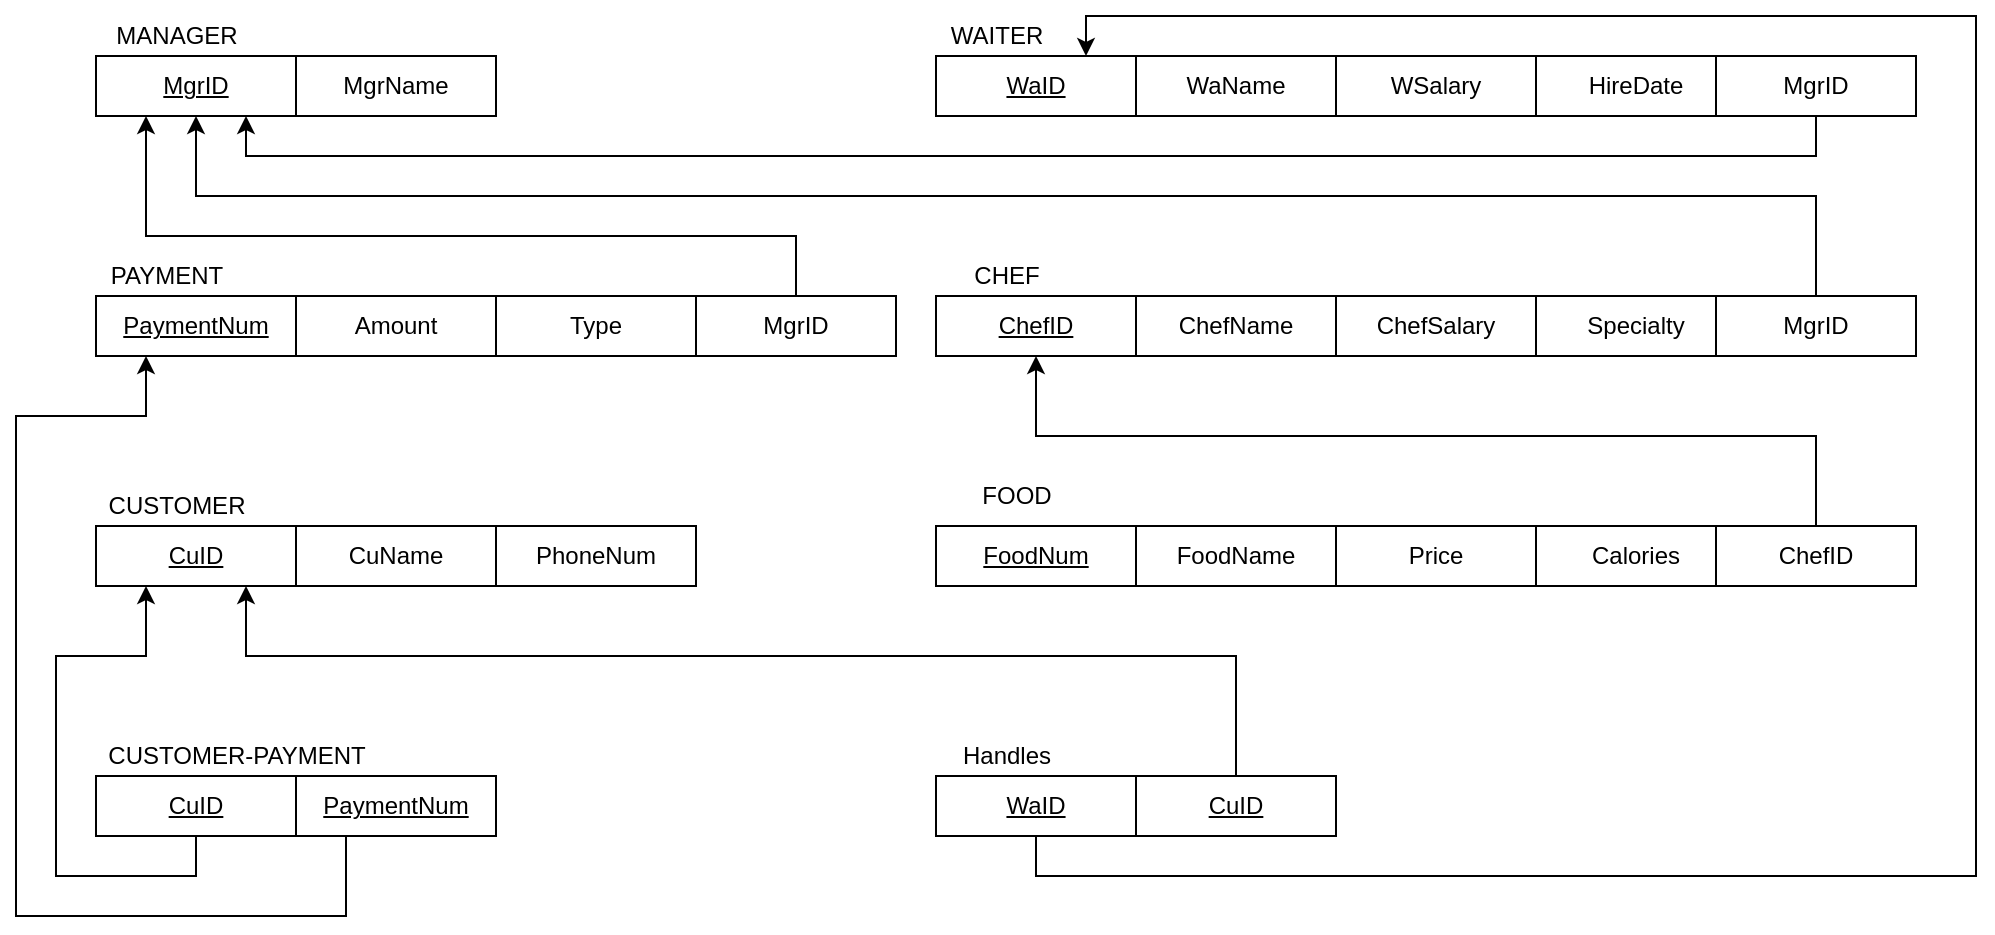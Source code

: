 <mxfile version="12.9.10" type="device" pages="2"><diagram id="C5RBs43oDa-KdzZeNtuy" name="Page-1"><mxGraphModel dx="1422" dy="745" grid="1" gridSize="10" guides="1" tooltips="1" connect="1" arrows="1" fold="1" page="1" pageScale="1" pageWidth="827" pageHeight="1169" math="0" shadow="0"><root><mxCell id="WIyWlLk6GJQsqaUBKTNV-0"/><mxCell id="WIyWlLk6GJQsqaUBKTNV-1" parent="WIyWlLk6GJQsqaUBKTNV-0"/><mxCell id="iNx5Ts7NWLDXLqK_u4we-7" value="MANAGER" style="text;html=1;align=center;verticalAlign=middle;resizable=0;points=[];autosize=1;" parent="WIyWlLk6GJQsqaUBKTNV-1" vertex="1"><mxGeometry x="140" y="170" width="80" height="20" as="geometry"/></mxCell><mxCell id="iNx5Ts7NWLDXLqK_u4we-11" value="" style="group" parent="WIyWlLk6GJQsqaUBKTNV-1" vertex="1" connectable="0"><mxGeometry x="140" y="190" width="300" height="30" as="geometry"/></mxCell><mxCell id="iNx5Ts7NWLDXLqK_u4we-6" value="&lt;u&gt;MgrID&lt;/u&gt;" style="rounded=0;whiteSpace=wrap;html=1;strokeColor=#000000;" parent="iNx5Ts7NWLDXLqK_u4we-11" vertex="1"><mxGeometry width="100" height="30" as="geometry"/></mxCell><mxCell id="iNx5Ts7NWLDXLqK_u4we-9" value="MgrName" style="rounded=0;whiteSpace=wrap;html=1;strokeColor=#000000;" parent="iNx5Ts7NWLDXLqK_u4we-11" vertex="1"><mxGeometry x="100" width="100" height="30" as="geometry"/></mxCell><mxCell id="iNx5Ts7NWLDXLqK_u4we-38" value="&lt;u style=&quot;white-space: normal&quot;&gt;CuID&lt;/u&gt;" style="rounded=0;whiteSpace=wrap;html=1;strokeColor=#000000;" parent="WIyWlLk6GJQsqaUBKTNV-1" vertex="1"><mxGeometry x="140" y="425" width="100" height="30" as="geometry"/></mxCell><mxCell id="iNx5Ts7NWLDXLqK_u4we-40" value="&lt;span style=&quot;white-space: normal&quot;&gt;CuName&lt;/span&gt;" style="rounded=0;whiteSpace=wrap;html=1;strokeColor=#000000;" parent="WIyWlLk6GJQsqaUBKTNV-1" vertex="1"><mxGeometry x="240" y="425" width="100" height="30" as="geometry"/></mxCell><mxCell id="iNx5Ts7NWLDXLqK_u4we-41" value="&lt;span style=&quot;white-space: normal&quot;&gt;PhoneNum&lt;/span&gt;" style="rounded=0;whiteSpace=wrap;html=1;strokeColor=#000000;" parent="WIyWlLk6GJQsqaUBKTNV-1" vertex="1"><mxGeometry x="340" y="425" width="100" height="30" as="geometry"/></mxCell><mxCell id="D3KfgesA1beTCnYmyuTA-4" value="" style="group" parent="WIyWlLk6GJQsqaUBKTNV-1" vertex="1" connectable="0"><mxGeometry x="560" y="190" width="300" height="30" as="geometry"/></mxCell><mxCell id="D3KfgesA1beTCnYmyuTA-5" value="&lt;u style=&quot;white-space: normal&quot;&gt;WaID&lt;/u&gt;" style="rounded=0;whiteSpace=wrap;html=1;strokeColor=#000000;" parent="D3KfgesA1beTCnYmyuTA-4" vertex="1"><mxGeometry width="100" height="30" as="geometry"/></mxCell><mxCell id="D3KfgesA1beTCnYmyuTA-6" value="&lt;span style=&quot;white-space: normal&quot;&gt;WaName&lt;/span&gt;" style="rounded=0;whiteSpace=wrap;html=1;strokeColor=#000000;" parent="D3KfgesA1beTCnYmyuTA-4" vertex="1"><mxGeometry x="100" width="100" height="30" as="geometry"/></mxCell><mxCell id="D3KfgesA1beTCnYmyuTA-7" value="&lt;span style=&quot;white-space: normal&quot;&gt;WSalary&lt;/span&gt;" style="rounded=0;whiteSpace=wrap;html=1;strokeColor=#000000;" parent="D3KfgesA1beTCnYmyuTA-4" vertex="1"><mxGeometry x="200" width="100" height="30" as="geometry"/></mxCell><mxCell id="D3KfgesA1beTCnYmyuTA-8" value="WAITER" style="text;html=1;align=center;verticalAlign=middle;resizable=0;points=[];autosize=1;" parent="WIyWlLk6GJQsqaUBKTNV-1" vertex="1"><mxGeometry x="560" y="170" width="60" height="20" as="geometry"/></mxCell><mxCell id="D3KfgesA1beTCnYmyuTA-9" value="&lt;span style=&quot;white-space: normal&quot;&gt;HireDate&lt;/span&gt;" style="rounded=0;whiteSpace=wrap;html=1;strokeColor=#000000;" parent="WIyWlLk6GJQsqaUBKTNV-1" vertex="1"><mxGeometry x="860" y="190" width="100" height="30" as="geometry"/></mxCell><mxCell id="D3KfgesA1beTCnYmyuTA-41" style="edgeStyle=orthogonalEdgeStyle;rounded=0;orthogonalLoop=1;jettySize=auto;html=1;entryX=0.75;entryY=1;entryDx=0;entryDy=0;endArrow=classic;endFill=1;" parent="WIyWlLk6GJQsqaUBKTNV-1" source="D3KfgesA1beTCnYmyuTA-10" target="iNx5Ts7NWLDXLqK_u4we-6" edge="1"><mxGeometry relative="1" as="geometry"><Array as="points"><mxPoint x="1000" y="240"/><mxPoint x="215" y="240"/></Array></mxGeometry></mxCell><mxCell id="D3KfgesA1beTCnYmyuTA-10" value="&lt;span style=&quot;white-space: normal&quot;&gt;MgrID&lt;/span&gt;" style="rounded=0;whiteSpace=wrap;html=1;strokeColor=#000000;" parent="WIyWlLk6GJQsqaUBKTNV-1" vertex="1"><mxGeometry x="950" y="190" width="100" height="30" as="geometry"/></mxCell><mxCell id="D3KfgesA1beTCnYmyuTA-14" value="" style="group" parent="WIyWlLk6GJQsqaUBKTNV-1" vertex="1" connectable="0"><mxGeometry x="560" y="310" width="300" height="30" as="geometry"/></mxCell><mxCell id="D3KfgesA1beTCnYmyuTA-15" value="&lt;u style=&quot;white-space: normal&quot;&gt;ChefID&lt;/u&gt;" style="rounded=0;whiteSpace=wrap;html=1;strokeColor=#000000;" parent="D3KfgesA1beTCnYmyuTA-14" vertex="1"><mxGeometry width="100" height="30" as="geometry"/></mxCell><mxCell id="D3KfgesA1beTCnYmyuTA-16" value="&lt;span style=&quot;white-space: normal&quot;&gt;ChefName&lt;/span&gt;" style="rounded=0;whiteSpace=wrap;html=1;strokeColor=#000000;" parent="D3KfgesA1beTCnYmyuTA-14" vertex="1"><mxGeometry x="100" width="100" height="30" as="geometry"/></mxCell><mxCell id="D3KfgesA1beTCnYmyuTA-17" value="&lt;span style=&quot;white-space: normal&quot;&gt;ChefSalary&lt;/span&gt;" style="rounded=0;whiteSpace=wrap;html=1;strokeColor=#000000;" parent="D3KfgesA1beTCnYmyuTA-14" vertex="1"><mxGeometry x="200" width="100" height="30" as="geometry"/></mxCell><mxCell id="D3KfgesA1beTCnYmyuTA-18" value="CHEF" style="text;html=1;align=center;verticalAlign=middle;resizable=0;points=[];autosize=1;" parent="WIyWlLk6GJQsqaUBKTNV-1" vertex="1"><mxGeometry x="570" y="290" width="50" height="20" as="geometry"/></mxCell><mxCell id="D3KfgesA1beTCnYmyuTA-19" value="&lt;span style=&quot;white-space: normal&quot;&gt;Specialty&lt;/span&gt;" style="rounded=0;whiteSpace=wrap;html=1;strokeColor=#000000;" parent="WIyWlLk6GJQsqaUBKTNV-1" vertex="1"><mxGeometry x="860" y="310" width="100" height="30" as="geometry"/></mxCell><mxCell id="D3KfgesA1beTCnYmyuTA-40" style="edgeStyle=orthogonalEdgeStyle;rounded=0;orthogonalLoop=1;jettySize=auto;html=1;entryX=0.5;entryY=1;entryDx=0;entryDy=0;endArrow=classic;endFill=1;" parent="WIyWlLk6GJQsqaUBKTNV-1" source="D3KfgesA1beTCnYmyuTA-20" target="iNx5Ts7NWLDXLqK_u4we-6" edge="1"><mxGeometry relative="1" as="geometry"><Array as="points"><mxPoint x="1000" y="260"/><mxPoint x="190" y="260"/></Array></mxGeometry></mxCell><mxCell id="D3KfgesA1beTCnYmyuTA-20" value="&lt;span style=&quot;white-space: normal&quot;&gt;MgrID&lt;/span&gt;" style="rounded=0;whiteSpace=wrap;html=1;strokeColor=#000000;" parent="WIyWlLk6GJQsqaUBKTNV-1" vertex="1"><mxGeometry x="950" y="310" width="100" height="30" as="geometry"/></mxCell><mxCell id="D3KfgesA1beTCnYmyuTA-24" value="" style="group" parent="WIyWlLk6GJQsqaUBKTNV-1" vertex="1" connectable="0"><mxGeometry x="560" y="425" width="300" height="30" as="geometry"/></mxCell><mxCell id="D3KfgesA1beTCnYmyuTA-25" value="&lt;u style=&quot;white-space: normal&quot;&gt;FoodNum&lt;/u&gt;" style="rounded=0;whiteSpace=wrap;html=1;strokeColor=#000000;" parent="D3KfgesA1beTCnYmyuTA-24" vertex="1"><mxGeometry width="100" height="30" as="geometry"/></mxCell><mxCell id="D3KfgesA1beTCnYmyuTA-26" value="&lt;span style=&quot;white-space: normal&quot;&gt;FoodName&lt;/span&gt;" style="rounded=0;whiteSpace=wrap;html=1;strokeColor=#000000;" parent="D3KfgesA1beTCnYmyuTA-24" vertex="1"><mxGeometry x="100" width="100" height="30" as="geometry"/></mxCell><mxCell id="D3KfgesA1beTCnYmyuTA-27" value="&lt;span style=&quot;white-space: normal&quot;&gt;Price&lt;/span&gt;" style="rounded=0;whiteSpace=wrap;html=1;strokeColor=#000000;" parent="D3KfgesA1beTCnYmyuTA-24" vertex="1"><mxGeometry x="200" width="100" height="30" as="geometry"/></mxCell><mxCell id="D3KfgesA1beTCnYmyuTA-28" value="FOOD" style="text;html=1;align=center;verticalAlign=middle;resizable=0;points=[];autosize=1;" parent="WIyWlLk6GJQsqaUBKTNV-1" vertex="1"><mxGeometry x="575" y="400" width="50" height="20" as="geometry"/></mxCell><mxCell id="D3KfgesA1beTCnYmyuTA-29" value="&lt;span style=&quot;white-space: normal&quot;&gt;Calories&lt;/span&gt;" style="rounded=0;whiteSpace=wrap;html=1;strokeColor=#000000;" parent="WIyWlLk6GJQsqaUBKTNV-1" vertex="1"><mxGeometry x="860" y="425" width="100" height="30" as="geometry"/></mxCell><mxCell id="D3KfgesA1beTCnYmyuTA-43" style="edgeStyle=orthogonalEdgeStyle;rounded=0;orthogonalLoop=1;jettySize=auto;html=1;entryX=0.5;entryY=1;entryDx=0;entryDy=0;endArrow=classic;endFill=1;" parent="WIyWlLk6GJQsqaUBKTNV-1" source="D3KfgesA1beTCnYmyuTA-30" target="D3KfgesA1beTCnYmyuTA-15" edge="1"><mxGeometry relative="1" as="geometry"><Array as="points"><mxPoint x="1000" y="380"/><mxPoint x="610" y="380"/></Array></mxGeometry></mxCell><mxCell id="D3KfgesA1beTCnYmyuTA-30" value="ChefID" style="rounded=0;whiteSpace=wrap;html=1;strokeColor=#000000;" parent="WIyWlLk6GJQsqaUBKTNV-1" vertex="1"><mxGeometry x="950" y="425" width="100" height="30" as="geometry"/></mxCell><mxCell id="D3KfgesA1beTCnYmyuTA-44" style="edgeStyle=orthogonalEdgeStyle;rounded=0;orthogonalLoop=1;jettySize=auto;html=1;exitX=0.5;exitY=1;exitDx=0;exitDy=0;entryX=0.75;entryY=0;entryDx=0;entryDy=0;endArrow=classic;endFill=1;" parent="WIyWlLk6GJQsqaUBKTNV-1" source="-fXFCYt0uQLmvBoakFho-0" target="D3KfgesA1beTCnYmyuTA-5" edge="1"><mxGeometry relative="1" as="geometry"><Array as="points"><mxPoint x="610" y="600"/><mxPoint x="1080" y="600"/><mxPoint x="1080" y="170"/><mxPoint x="635" y="170"/></Array><mxPoint x="1125" y="420" as="sourcePoint"/></mxGeometry></mxCell><mxCell id="D3KfgesA1beTCnYmyuTA-33" value="&lt;u style=&quot;white-space: normal&quot;&gt;PaymentNum&lt;/u&gt;" style="rounded=0;whiteSpace=wrap;html=1;strokeColor=#000000;" parent="WIyWlLk6GJQsqaUBKTNV-1" vertex="1"><mxGeometry x="140" y="310" width="100" height="30" as="geometry"/></mxCell><mxCell id="D3KfgesA1beTCnYmyuTA-34" value="&lt;span style=&quot;white-space: normal&quot;&gt;Amount&lt;/span&gt;" style="rounded=0;whiteSpace=wrap;html=1;strokeColor=#000000;" parent="WIyWlLk6GJQsqaUBKTNV-1" vertex="1"><mxGeometry x="240" y="310" width="100" height="30" as="geometry"/></mxCell><mxCell id="D3KfgesA1beTCnYmyuTA-35" value="&lt;span style=&quot;white-space: normal&quot;&gt;Type&lt;/span&gt;" style="rounded=0;whiteSpace=wrap;html=1;strokeColor=#000000;" parent="WIyWlLk6GJQsqaUBKTNV-1" vertex="1"><mxGeometry x="340" y="310" width="100" height="30" as="geometry"/></mxCell><mxCell id="D3KfgesA1beTCnYmyuTA-56" style="edgeStyle=orthogonalEdgeStyle;rounded=0;orthogonalLoop=1;jettySize=auto;html=1;exitX=0.5;exitY=0;exitDx=0;exitDy=0;entryX=0.25;entryY=1;entryDx=0;entryDy=0;endArrow=classic;endFill=1;" parent="WIyWlLk6GJQsqaUBKTNV-1" source="D3KfgesA1beTCnYmyuTA-54" target="iNx5Ts7NWLDXLqK_u4we-6" edge="1"><mxGeometry relative="1" as="geometry"><Array as="points"><mxPoint x="490" y="280"/><mxPoint x="165" y="280"/></Array></mxGeometry></mxCell><mxCell id="D3KfgesA1beTCnYmyuTA-54" value="MgrID" style="rounded=0;whiteSpace=wrap;html=1;strokeColor=#000000;" parent="WIyWlLk6GJQsqaUBKTNV-1" vertex="1"><mxGeometry x="440" y="310" width="100" height="30" as="geometry"/></mxCell><mxCell id="D3KfgesA1beTCnYmyuTA-37" value="PAYMENT" style="text;html=1;align=center;verticalAlign=middle;resizable=0;points=[];autosize=1;" parent="WIyWlLk6GJQsqaUBKTNV-1" vertex="1"><mxGeometry x="140" y="290" width="70" height="20" as="geometry"/></mxCell><mxCell id="D3KfgesA1beTCnYmyuTA-39" value="CUSTOMER" style="text;html=1;align=center;verticalAlign=middle;resizable=0;points=[];autosize=1;" parent="WIyWlLk6GJQsqaUBKTNV-1" vertex="1"><mxGeometry x="140" y="405" width="80" height="20" as="geometry"/></mxCell><mxCell id="D3KfgesA1beTCnYmyuTA-46" style="edgeStyle=orthogonalEdgeStyle;rounded=0;orthogonalLoop=1;jettySize=auto;html=1;entryX=0.75;entryY=1;entryDx=0;entryDy=0;endArrow=classic;endFill=1;exitX=0.5;exitY=0;exitDx=0;exitDy=0;" parent="WIyWlLk6GJQsqaUBKTNV-1" source="-fXFCYt0uQLmvBoakFho-1" target="iNx5Ts7NWLDXLqK_u4we-38" edge="1"><mxGeometry relative="1" as="geometry"><Array as="points"><mxPoint x="710" y="490"/><mxPoint x="215" y="490"/></Array><mxPoint x="320" y="720" as="sourcePoint"/></mxGeometry></mxCell><mxCell id="D3KfgesA1beTCnYmyuTA-47" value="CUSTOMER-PAYMENT" style="text;html=1;align=center;verticalAlign=middle;resizable=0;points=[];autosize=1;" parent="WIyWlLk6GJQsqaUBKTNV-1" vertex="1"><mxGeometry x="140" y="530" width="140" height="20" as="geometry"/></mxCell><mxCell id="D3KfgesA1beTCnYmyuTA-52" style="edgeStyle=orthogonalEdgeStyle;rounded=0;orthogonalLoop=1;jettySize=auto;html=1;exitX=0.5;exitY=1;exitDx=0;exitDy=0;entryX=0.25;entryY=1;entryDx=0;entryDy=0;endArrow=classic;endFill=1;" parent="WIyWlLk6GJQsqaUBKTNV-1" source="D3KfgesA1beTCnYmyuTA-48" target="iNx5Ts7NWLDXLqK_u4we-38" edge="1"><mxGeometry relative="1" as="geometry"><Array as="points"><mxPoint x="190" y="600"/><mxPoint x="120" y="600"/><mxPoint x="120" y="490"/><mxPoint x="165" y="490"/></Array></mxGeometry></mxCell><mxCell id="D3KfgesA1beTCnYmyuTA-48" value="&lt;u&gt;CuID&lt;/u&gt;" style="rounded=0;whiteSpace=wrap;html=1;strokeColor=#000000;" parent="WIyWlLk6GJQsqaUBKTNV-1" vertex="1"><mxGeometry x="140" y="550" width="100" height="30" as="geometry"/></mxCell><mxCell id="D3KfgesA1beTCnYmyuTA-53" style="edgeStyle=orthogonalEdgeStyle;rounded=0;orthogonalLoop=1;jettySize=auto;html=1;exitX=0.25;exitY=1;exitDx=0;exitDy=0;endArrow=classic;endFill=1;entryX=0.25;entryY=1;entryDx=0;entryDy=0;" parent="WIyWlLk6GJQsqaUBKTNV-1" source="D3KfgesA1beTCnYmyuTA-49" target="D3KfgesA1beTCnYmyuTA-33" edge="1"><mxGeometry relative="1" as="geometry"><mxPoint x="90" y="380" as="targetPoint"/><Array as="points"><mxPoint x="265" y="620"/><mxPoint x="100" y="620"/><mxPoint x="100" y="370"/><mxPoint x="165" y="370"/></Array></mxGeometry></mxCell><mxCell id="D3KfgesA1beTCnYmyuTA-49" value="&lt;u&gt;PaymentNum&lt;/u&gt;" style="rounded=0;whiteSpace=wrap;html=1;strokeColor=#000000;" parent="WIyWlLk6GJQsqaUBKTNV-1" vertex="1"><mxGeometry x="240" y="550" width="100" height="30" as="geometry"/></mxCell><mxCell id="-fXFCYt0uQLmvBoakFho-0" value="&lt;span style=&quot;white-space: normal&quot;&gt;&lt;u&gt;WaID&lt;/u&gt;&lt;/span&gt;" style="rounded=0;whiteSpace=wrap;html=1;strokeColor=#000000;" vertex="1" parent="WIyWlLk6GJQsqaUBKTNV-1"><mxGeometry x="560" y="550" width="100" height="30" as="geometry"/></mxCell><mxCell id="-fXFCYt0uQLmvBoakFho-1" value="&lt;u&gt;CuID&lt;/u&gt;" style="rounded=0;whiteSpace=wrap;html=1;strokeColor=#000000;" vertex="1" parent="WIyWlLk6GJQsqaUBKTNV-1"><mxGeometry x="660" y="550" width="100" height="30" as="geometry"/></mxCell><mxCell id="-fXFCYt0uQLmvBoakFho-3" value="Handles" style="text;html=1;align=center;verticalAlign=middle;resizable=0;points=[];autosize=1;" vertex="1" parent="WIyWlLk6GJQsqaUBKTNV-1"><mxGeometry x="565" y="530" width="60" height="20" as="geometry"/></mxCell></root></mxGraphModel></diagram><diagram id="5EwHIdBfWAs9w0L9s6bT" name="Page-2"><mxGraphModel dx="1422" dy="794" grid="1" gridSize="10" guides="1" tooltips="1" connect="1" arrows="1" fold="1" page="1" pageScale="1" pageWidth="850" pageHeight="1100" math="0" shadow="0"><root><mxCell id="aZwxMI4mqUvg9vpqvkS1-0"/><mxCell id="aZwxMI4mqUvg9vpqvkS1-1" parent="aZwxMI4mqUvg9vpqvkS1-0"/></root></mxGraphModel></diagram></mxfile>